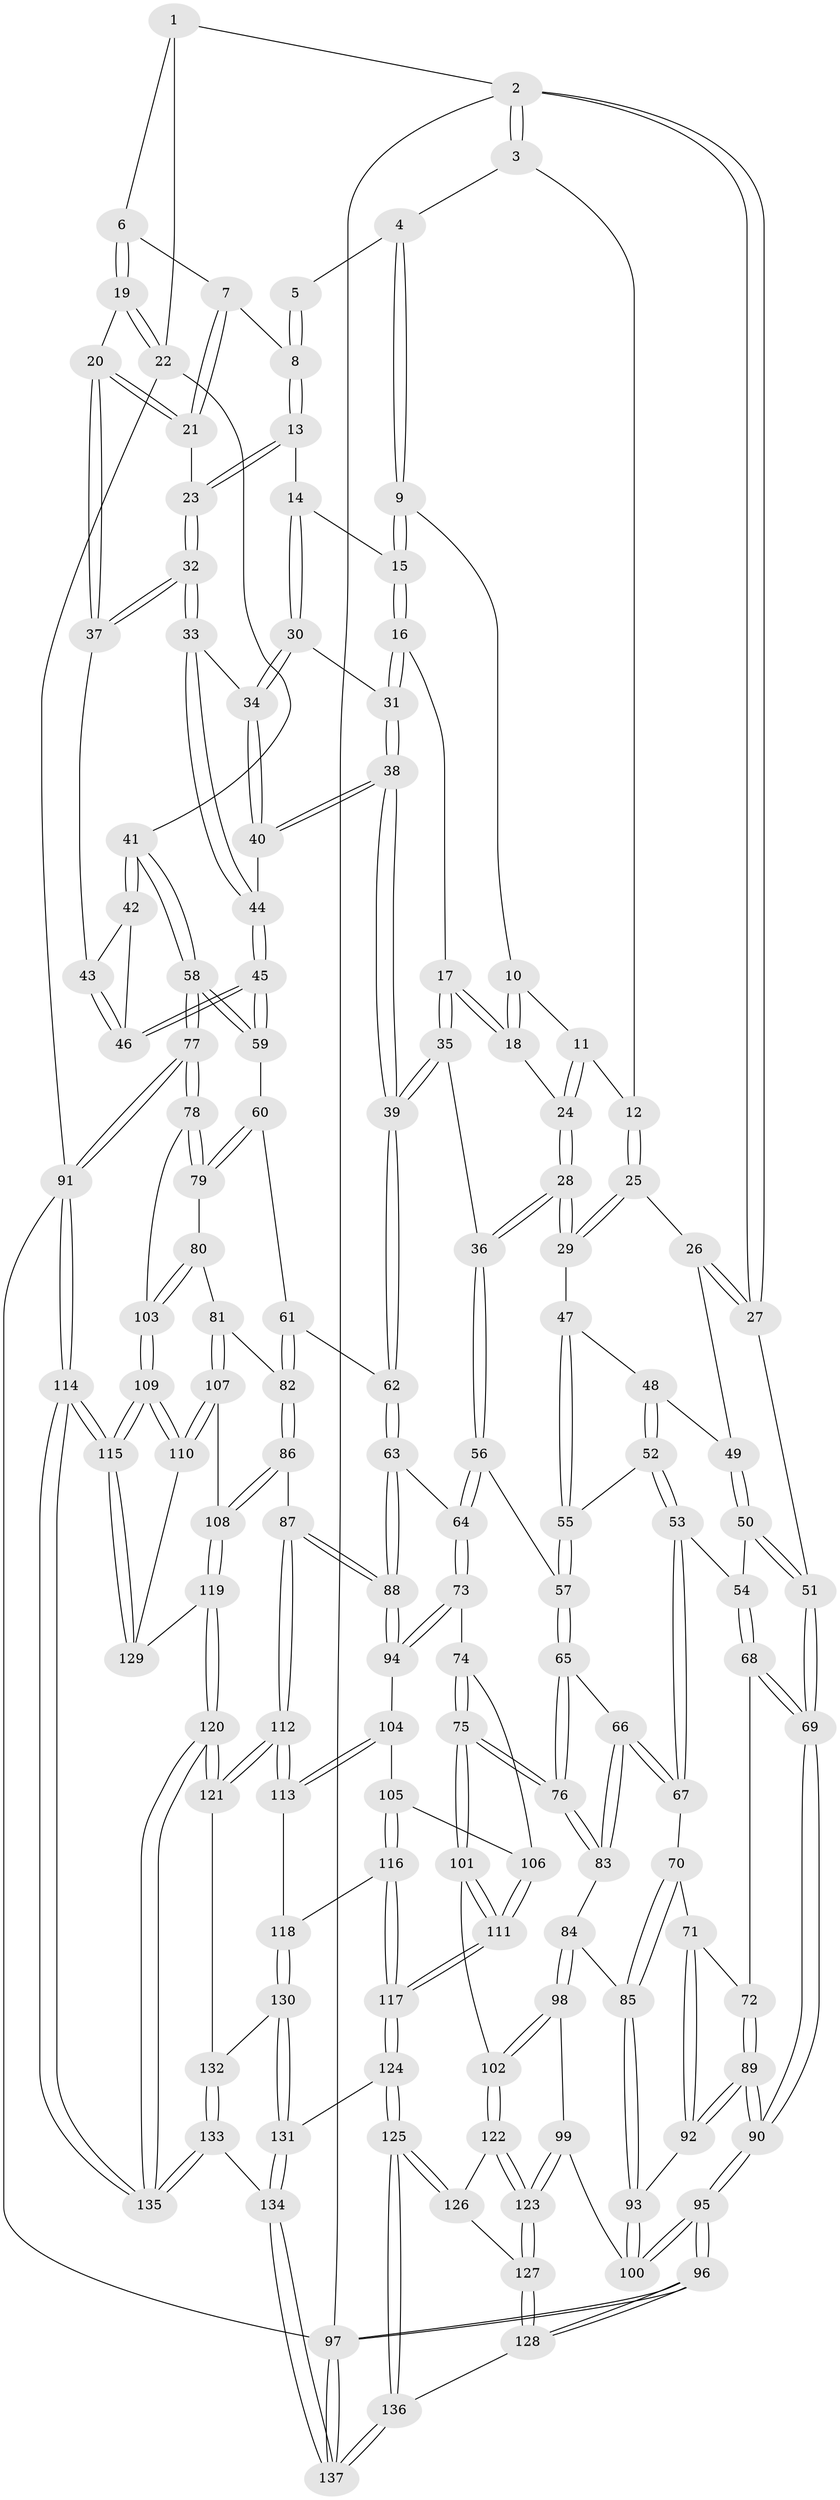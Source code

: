// coarse degree distribution, {4: 0.28421052631578947, 3: 0.05263157894736842, 6: 0.18947368421052632, 5: 0.4421052631578947, 8: 0.021052631578947368, 7: 0.010526315789473684}
// Generated by graph-tools (version 1.1) at 2025/06/03/04/25 22:06:51]
// undirected, 137 vertices, 339 edges
graph export_dot {
graph [start="1"]
  node [color=gray90,style=filled];
  1 [pos="+0.8784108790011257+0"];
  2 [pos="+0+0"];
  3 [pos="+0.20417657617628043+0"];
  4 [pos="+0.5919298544375292+0"];
  5 [pos="+0.6225913167757403+0"];
  6 [pos="+0.9110119003120316+0.07519815970086427"];
  7 [pos="+0.8384599628208865+0.09086221070805399"];
  8 [pos="+0.7138133881627771+0.028654537821307557"];
  9 [pos="+0.5550319325132773+0"];
  10 [pos="+0.4605333963683688+0.08627198610463166"];
  11 [pos="+0.3544888099561034+0.10277459738192456"];
  12 [pos="+0.21275457407763537+0"];
  13 [pos="+0.7122982741074529+0.1465355244508156"];
  14 [pos="+0.6930134910250073+0.16980650440129602"];
  15 [pos="+0.5657203101261857+0.11915547376174485"];
  16 [pos="+0.5531010749772153+0.18994969874243978"];
  17 [pos="+0.5035377628512396+0.20753547709814904"];
  18 [pos="+0.45747791562229306+0.1288629840646137"];
  19 [pos="+0.9978559013537626+0.15259495189098826"];
  20 [pos="+0.9751893872070051+0.17203140128583544"];
  21 [pos="+0.8302324130098663+0.14465559614680404"];
  22 [pos="+1+0.12655382649002572"];
  23 [pos="+0.8062665427107613+0.1959577037742113"];
  24 [pos="+0.3770902804691772+0.18537948045904942"];
  25 [pos="+0.1767566854614218+0.11472606552552247"];
  26 [pos="+0.06759050568664399+0.20358987961651848"];
  27 [pos="+0+0.15445351366126847"];
  28 [pos="+0.35852666713821274+0.30548741802886326"];
  29 [pos="+0.3254893279962121+0.2989479446299784"];
  30 [pos="+0.6873909057861207+0.18035744818329655"];
  31 [pos="+0.5970890762918815+0.21848662247799622"];
  32 [pos="+0.8374379176027694+0.2539817501766227"];
  33 [pos="+0.8331189144273383+0.2690960993243105"];
  34 [pos="+0.7072993630063767+0.261190865698198"];
  35 [pos="+0.4091189928624701+0.3208656436804786"];
  36 [pos="+0.3822349803962379+0.3216694976774489"];
  37 [pos="+0.9702016410849025+0.17719462141987688"];
  38 [pos="+0.6198122770618288+0.37227517486416895"];
  39 [pos="+0.5922673206333784+0.4098126273992504"];
  40 [pos="+0.643863313082096+0.35883215394388984"];
  41 [pos="+1+0.3764502884075804"];
  42 [pos="+0.9943312076009276+0.35921696536501996"];
  43 [pos="+0.9636140828690912+0.24354879373737395"];
  44 [pos="+0.8437638434338695+0.3504359049008829"];
  45 [pos="+0.8664160265731807+0.38273825182865956"];
  46 [pos="+0.9078215519105975+0.3699696328251505"];
  47 [pos="+0.2583003584128042+0.33098952513999236"];
  48 [pos="+0.10875441163650222+0.291558443533602"];
  49 [pos="+0.08808322764412062+0.2679510612700558"];
  50 [pos="+0+0.4085235837822215"];
  51 [pos="+0+0.4003762495053734"];
  52 [pos="+0.12336964043691322+0.4328855451302354"];
  53 [pos="+0.10827721473791121+0.4566749232539622"];
  54 [pos="+0.08657073906942721+0.45720716224245816"];
  55 [pos="+0.21711617935746189+0.38697848714238964"];
  56 [pos="+0.34516940915667105+0.5118878061841499"];
  57 [pos="+0.2656847924346261+0.5193387245595655"];
  58 [pos="+1+0.5344246176435021"];
  59 [pos="+0.859514706784304+0.44326266458534413"];
  60 [pos="+0.832090304065539+0.4994109161187354"];
  61 [pos="+0.6845805863213371+0.5101609519219895"];
  62 [pos="+0.6062579926378999+0.4793028379608129"];
  63 [pos="+0.5610042621580048+0.5382438026692206"];
  64 [pos="+0.3894538200000348+0.5651132258290453"];
  65 [pos="+0.20840408197080476+0.5462412494299022"];
  66 [pos="+0.18425589738973053+0.5414766603544842"];
  67 [pos="+0.16392599209921782+0.5309784690452114"];
  68 [pos="+0.04084402692826171+0.5203150460597078"];
  69 [pos="+0+0.5685087521378904"];
  70 [pos="+0.0917342982327482+0.5891981755351996"];
  71 [pos="+0.0485777044067625+0.5924299929122291"];
  72 [pos="+0.0437565528008643+0.5891034524278276"];
  73 [pos="+0.3826783107326503+0.6042568751606563"];
  74 [pos="+0.3283621226927839+0.6648165436390767"];
  75 [pos="+0.2444300787060193+0.6853808994081645"];
  76 [pos="+0.24309159254646365+0.6833898450823601"];
  77 [pos="+1+0.6234992389847536"];
  78 [pos="+1+0.6342185322337165"];
  79 [pos="+0.8397077340465715+0.5157477216102274"];
  80 [pos="+0.8302547376788719+0.6317384435239157"];
  81 [pos="+0.7719899979125793+0.6723854659990622"];
  82 [pos="+0.7139346192877667+0.6344690962749275"];
  83 [pos="+0.1357802860397404+0.6541443592355923"];
  84 [pos="+0.12814173220889055+0.6573880935325698"];
  85 [pos="+0.11385557975353784+0.6531773627643074"];
  86 [pos="+0.588896028405789+0.7252597540012058"];
  87 [pos="+0.5852119669069287+0.7236466948474318"];
  88 [pos="+0.5733452858128264+0.707390225850379"];
  89 [pos="+0+0.6091989854096022"];
  90 [pos="+0+0.616484980212049"];
  91 [pos="+1+1"];
  92 [pos="+0.05111895176889357+0.6511337790736191"];
  93 [pos="+0.05842584159664773+0.6715103355043829"];
  94 [pos="+0.45588388084835413+0.7015050216659352"];
  95 [pos="+0+0.8447557337901274"];
  96 [pos="+0+1"];
  97 [pos="+0+1"];
  98 [pos="+0.13281650298647854+0.7687834183642145"];
  99 [pos="+0.046989125568542255+0.771604443240756"];
  100 [pos="+0.016012661809790243+0.7651459083342426"];
  101 [pos="+0.2180854680551471+0.7713083148118869"];
  102 [pos="+0.1703914796513075+0.7809059477202267"];
  103 [pos="+0.9231931835920867+0.7036964024630755"];
  104 [pos="+0.42945262141086876+0.7368591366589118"];
  105 [pos="+0.3855980690974482+0.7586806748499365"];
  106 [pos="+0.3554796120019011+0.7282830704999628"];
  107 [pos="+0.7562117089742771+0.782087848354404"];
  108 [pos="+0.6552006171620584+0.7852948857384194"];
  109 [pos="+0.8574356135534837+0.8490931029222447"];
  110 [pos="+0.8147438692809822+0.8242073695542386"];
  111 [pos="+0.2507053916125189+0.801122270468381"];
  112 [pos="+0.49361152714786394+0.8322076512569545"];
  113 [pos="+0.4825338822327638+0.830344919031518"];
  114 [pos="+1+1"];
  115 [pos="+0.969766251959316+1"];
  116 [pos="+0.37395864761609965+0.8101803306996906"];
  117 [pos="+0.280691323717676+0.8403218202857944"];
  118 [pos="+0.41603855459284067+0.8420572255470591"];
  119 [pos="+0.625803555802176+0.9076159368998883"];
  120 [pos="+0.5784633965791656+0.9466279633033746"];
  121 [pos="+0.5147196726825988+0.8851542600230925"];
  122 [pos="+0.1696764813910495+0.7836442898840801"];
  123 [pos="+0.11139308864962297+0.9112774082994672"];
  124 [pos="+0.2796822172835831+0.9051901769683248"];
  125 [pos="+0.2682115097191403+0.9160949002238891"];
  126 [pos="+0.1806220123922488+0.8952194559930408"];
  127 [pos="+0.11084778221085097+0.9193052940592049"];
  128 [pos="+0.10988352925261743+0.9212257786930272"];
  129 [pos="+0.6654103309044324+0.9202781017846948"];
  130 [pos="+0.4020770937964849+0.9124842614877351"];
  131 [pos="+0.3127745226808524+0.920570979836091"];
  132 [pos="+0.4216539418019163+0.9337037722840873"];
  133 [pos="+0.4846595114592185+1"];
  134 [pos="+0.47582797380207464+1"];
  135 [pos="+0.518918349556027+1"];
  136 [pos="+0.22437077735792618+0.9986195114117612"];
  137 [pos="+0.2120867605728235+1"];
  1 -- 2;
  1 -- 6;
  1 -- 22;
  2 -- 3;
  2 -- 3;
  2 -- 27;
  2 -- 27;
  2 -- 97;
  3 -- 4;
  3 -- 12;
  4 -- 5;
  4 -- 9;
  4 -- 9;
  5 -- 8;
  5 -- 8;
  6 -- 7;
  6 -- 19;
  6 -- 19;
  7 -- 8;
  7 -- 21;
  7 -- 21;
  8 -- 13;
  8 -- 13;
  9 -- 10;
  9 -- 15;
  9 -- 15;
  10 -- 11;
  10 -- 18;
  10 -- 18;
  11 -- 12;
  11 -- 24;
  11 -- 24;
  12 -- 25;
  12 -- 25;
  13 -- 14;
  13 -- 23;
  13 -- 23;
  14 -- 15;
  14 -- 30;
  14 -- 30;
  15 -- 16;
  15 -- 16;
  16 -- 17;
  16 -- 31;
  16 -- 31;
  17 -- 18;
  17 -- 18;
  17 -- 35;
  17 -- 35;
  18 -- 24;
  19 -- 20;
  19 -- 22;
  19 -- 22;
  20 -- 21;
  20 -- 21;
  20 -- 37;
  20 -- 37;
  21 -- 23;
  22 -- 41;
  22 -- 91;
  23 -- 32;
  23 -- 32;
  24 -- 28;
  24 -- 28;
  25 -- 26;
  25 -- 29;
  25 -- 29;
  26 -- 27;
  26 -- 27;
  26 -- 49;
  27 -- 51;
  28 -- 29;
  28 -- 29;
  28 -- 36;
  28 -- 36;
  29 -- 47;
  30 -- 31;
  30 -- 34;
  30 -- 34;
  31 -- 38;
  31 -- 38;
  32 -- 33;
  32 -- 33;
  32 -- 37;
  32 -- 37;
  33 -- 34;
  33 -- 44;
  33 -- 44;
  34 -- 40;
  34 -- 40;
  35 -- 36;
  35 -- 39;
  35 -- 39;
  36 -- 56;
  36 -- 56;
  37 -- 43;
  38 -- 39;
  38 -- 39;
  38 -- 40;
  38 -- 40;
  39 -- 62;
  39 -- 62;
  40 -- 44;
  41 -- 42;
  41 -- 42;
  41 -- 58;
  41 -- 58;
  42 -- 43;
  42 -- 46;
  43 -- 46;
  43 -- 46;
  44 -- 45;
  44 -- 45;
  45 -- 46;
  45 -- 46;
  45 -- 59;
  45 -- 59;
  47 -- 48;
  47 -- 55;
  47 -- 55;
  48 -- 49;
  48 -- 52;
  48 -- 52;
  49 -- 50;
  49 -- 50;
  50 -- 51;
  50 -- 51;
  50 -- 54;
  51 -- 69;
  51 -- 69;
  52 -- 53;
  52 -- 53;
  52 -- 55;
  53 -- 54;
  53 -- 67;
  53 -- 67;
  54 -- 68;
  54 -- 68;
  55 -- 57;
  55 -- 57;
  56 -- 57;
  56 -- 64;
  56 -- 64;
  57 -- 65;
  57 -- 65;
  58 -- 59;
  58 -- 59;
  58 -- 77;
  58 -- 77;
  59 -- 60;
  60 -- 61;
  60 -- 79;
  60 -- 79;
  61 -- 62;
  61 -- 82;
  61 -- 82;
  62 -- 63;
  62 -- 63;
  63 -- 64;
  63 -- 88;
  63 -- 88;
  64 -- 73;
  64 -- 73;
  65 -- 66;
  65 -- 76;
  65 -- 76;
  66 -- 67;
  66 -- 67;
  66 -- 83;
  66 -- 83;
  67 -- 70;
  68 -- 69;
  68 -- 69;
  68 -- 72;
  69 -- 90;
  69 -- 90;
  70 -- 71;
  70 -- 85;
  70 -- 85;
  71 -- 72;
  71 -- 92;
  71 -- 92;
  72 -- 89;
  72 -- 89;
  73 -- 74;
  73 -- 94;
  73 -- 94;
  74 -- 75;
  74 -- 75;
  74 -- 106;
  75 -- 76;
  75 -- 76;
  75 -- 101;
  75 -- 101;
  76 -- 83;
  76 -- 83;
  77 -- 78;
  77 -- 78;
  77 -- 91;
  77 -- 91;
  78 -- 79;
  78 -- 79;
  78 -- 103;
  79 -- 80;
  80 -- 81;
  80 -- 103;
  80 -- 103;
  81 -- 82;
  81 -- 107;
  81 -- 107;
  82 -- 86;
  82 -- 86;
  83 -- 84;
  84 -- 85;
  84 -- 98;
  84 -- 98;
  85 -- 93;
  85 -- 93;
  86 -- 87;
  86 -- 108;
  86 -- 108;
  87 -- 88;
  87 -- 88;
  87 -- 112;
  87 -- 112;
  88 -- 94;
  88 -- 94;
  89 -- 90;
  89 -- 90;
  89 -- 92;
  89 -- 92;
  90 -- 95;
  90 -- 95;
  91 -- 114;
  91 -- 114;
  91 -- 97;
  92 -- 93;
  93 -- 100;
  93 -- 100;
  94 -- 104;
  95 -- 96;
  95 -- 96;
  95 -- 100;
  95 -- 100;
  96 -- 97;
  96 -- 97;
  96 -- 128;
  96 -- 128;
  97 -- 137;
  97 -- 137;
  98 -- 99;
  98 -- 102;
  98 -- 102;
  99 -- 100;
  99 -- 123;
  99 -- 123;
  101 -- 102;
  101 -- 111;
  101 -- 111;
  102 -- 122;
  102 -- 122;
  103 -- 109;
  103 -- 109;
  104 -- 105;
  104 -- 113;
  104 -- 113;
  105 -- 106;
  105 -- 116;
  105 -- 116;
  106 -- 111;
  106 -- 111;
  107 -- 108;
  107 -- 110;
  107 -- 110;
  108 -- 119;
  108 -- 119;
  109 -- 110;
  109 -- 110;
  109 -- 115;
  109 -- 115;
  110 -- 129;
  111 -- 117;
  111 -- 117;
  112 -- 113;
  112 -- 113;
  112 -- 121;
  112 -- 121;
  113 -- 118;
  114 -- 115;
  114 -- 115;
  114 -- 135;
  114 -- 135;
  115 -- 129;
  115 -- 129;
  116 -- 117;
  116 -- 117;
  116 -- 118;
  117 -- 124;
  117 -- 124;
  118 -- 130;
  118 -- 130;
  119 -- 120;
  119 -- 120;
  119 -- 129;
  120 -- 121;
  120 -- 121;
  120 -- 135;
  120 -- 135;
  121 -- 132;
  122 -- 123;
  122 -- 123;
  122 -- 126;
  123 -- 127;
  123 -- 127;
  124 -- 125;
  124 -- 125;
  124 -- 131;
  125 -- 126;
  125 -- 126;
  125 -- 136;
  125 -- 136;
  126 -- 127;
  127 -- 128;
  127 -- 128;
  128 -- 136;
  130 -- 131;
  130 -- 131;
  130 -- 132;
  131 -- 134;
  131 -- 134;
  132 -- 133;
  132 -- 133;
  133 -- 134;
  133 -- 135;
  133 -- 135;
  134 -- 137;
  134 -- 137;
  136 -- 137;
  136 -- 137;
}

